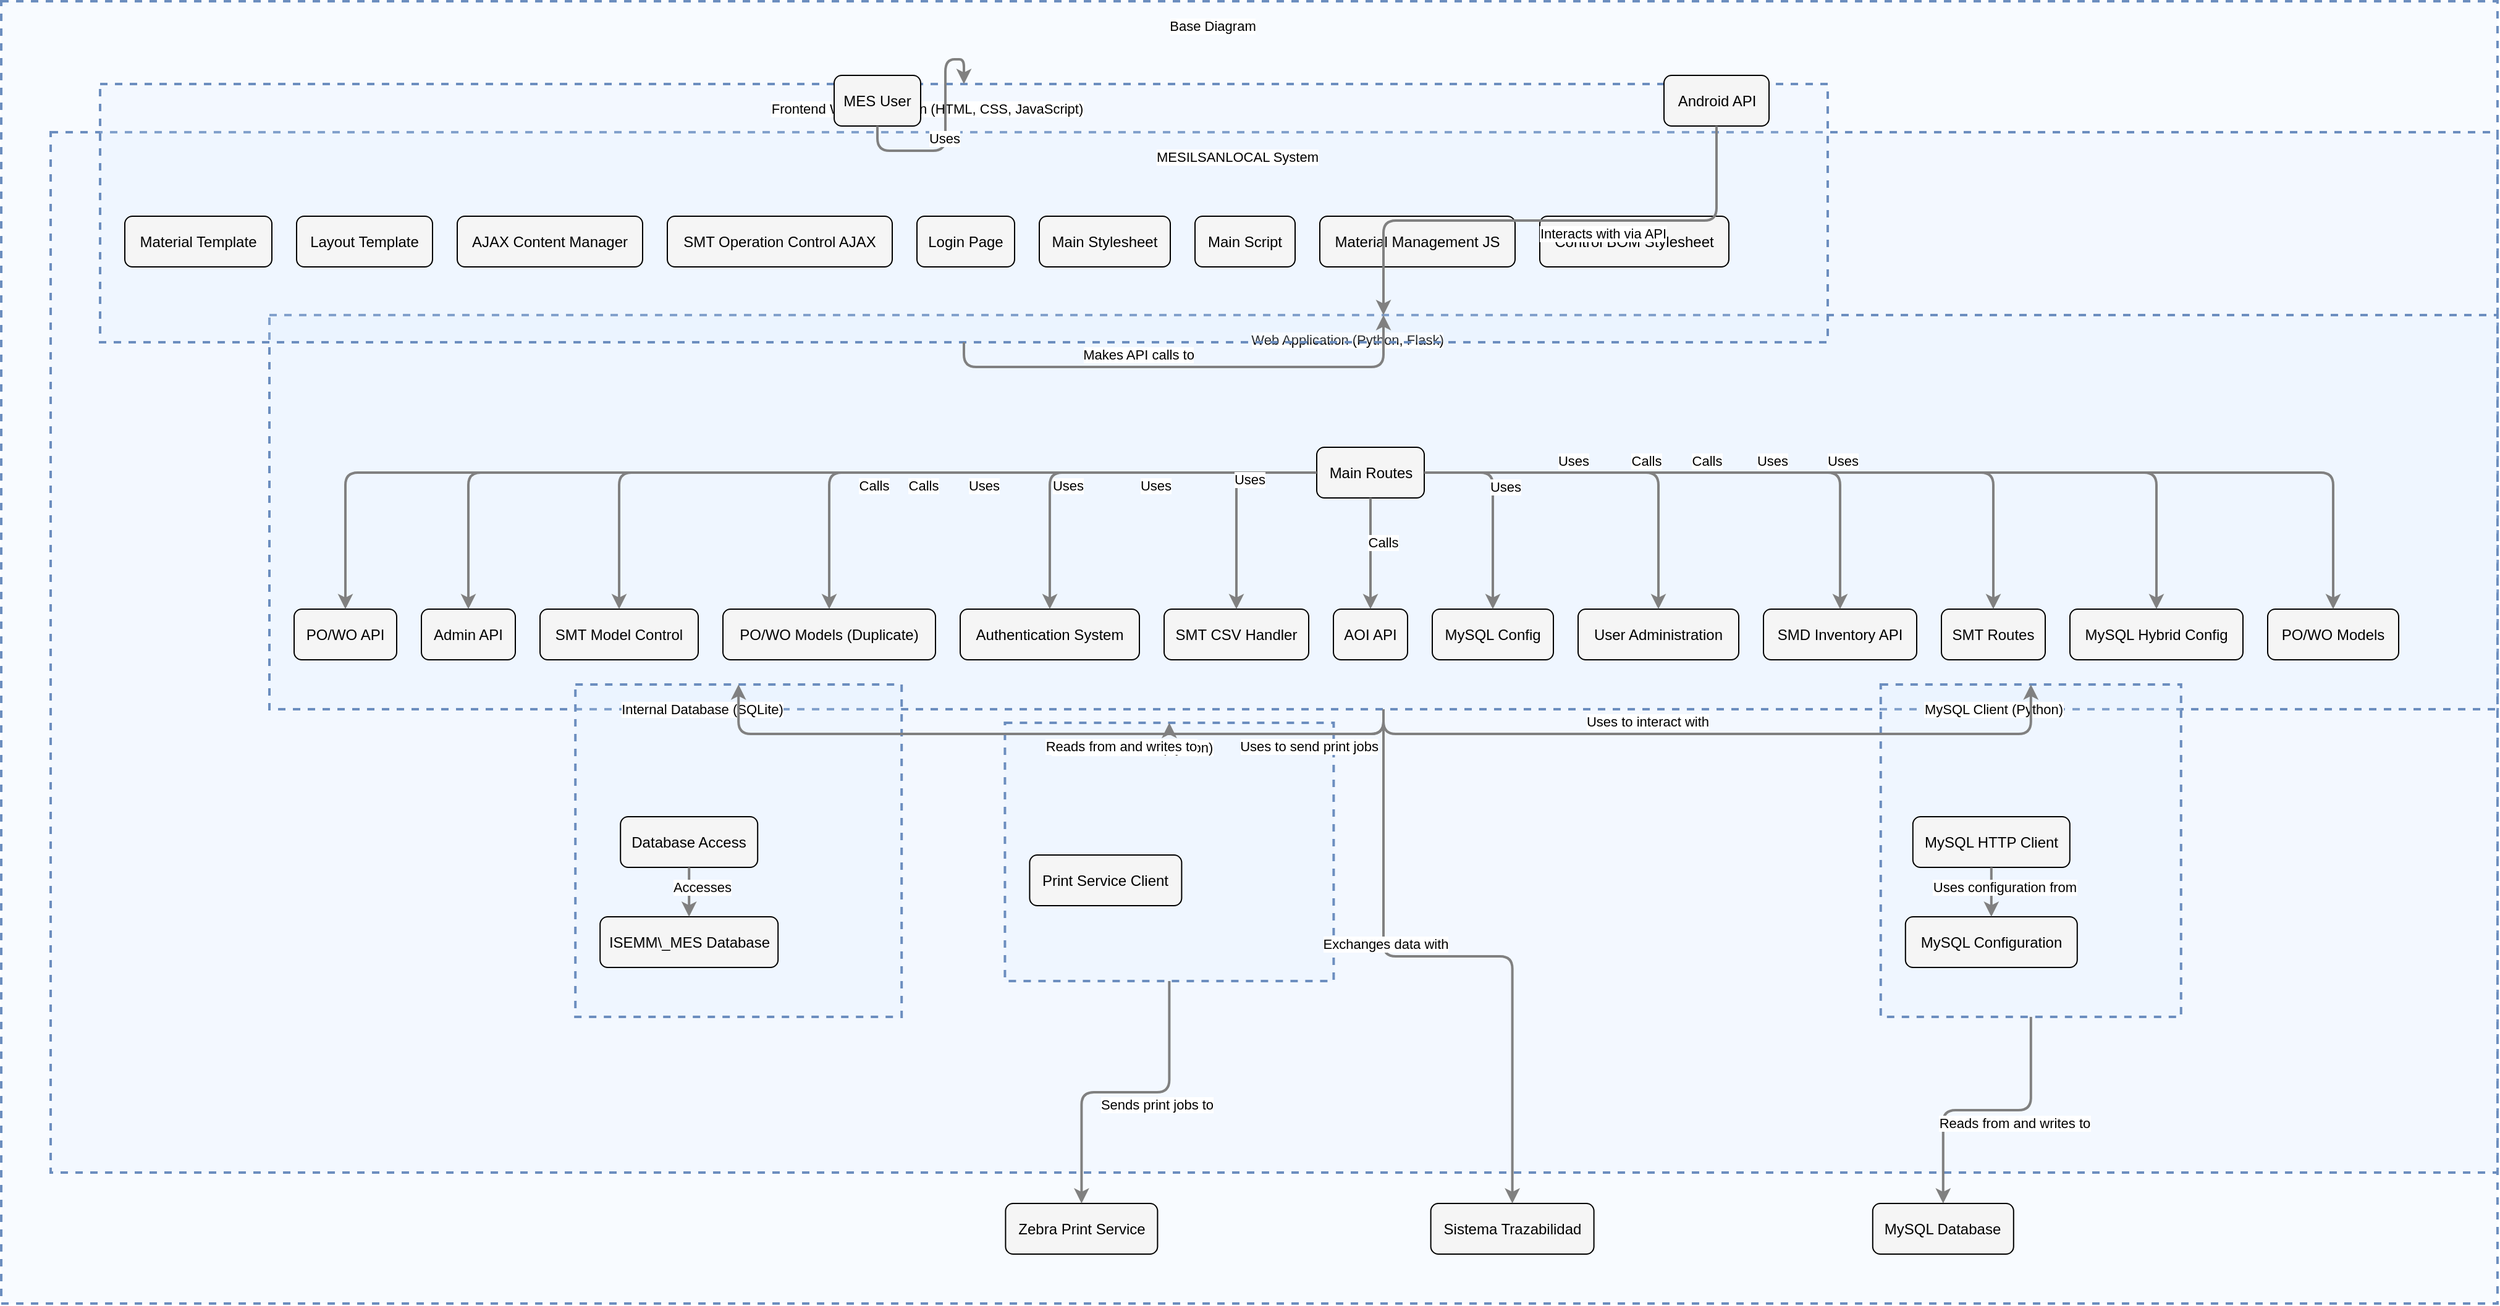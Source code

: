 <?xml version="1.0" encoding="UTF-8"?>
        <mxfile version="14.6.5" type="device">
          <diagram id="codeviz-diagram" name="System Diagram">
            <mxGraphModel dx="1000" dy="1000" grid="1" gridSize="10" guides="1" tooltips="1" connect="1" arrows="1" fold="1" page="1" pageScale="1" pageWidth="1169" pageHeight="827" math="0" shadow="0">
              <root>
                <mxCell id="0"/>
                <mxCell id="1" parent="0"/>
                <mxCell id="webApp_boundary" value="" style="html=1;whiteSpace=wrap;container=1;fillColor=#dae8fc;strokeColor=#6c8ebf;dashed=1;fillOpacity=20;strokeWidth=2;containerType=none;recursiveResize=0;movable=1;resizable=1;autosize=0;dropTarget=0" vertex="1" parent="mesilsanlocal_boundary">
                  <mxGeometry x="177" y="148" width="1803" height="319" as="geometry"/>
                </mxCell>
                <mxCell id="webApp_boundary_label" value="Web Application (Python, Flask)" style="edgeLabel;html=1;align=center;verticalAlign=middle;resizable=0;labelBackgroundColor=white;spacing=5" vertex="1" parent="mesilsanlocal_boundary">
                  <mxGeometry x="185" y="156" width="1727" height="24" as="geometry"/>
                </mxCell>
<mxCell id="frontend_boundary" value="" style="html=1;whiteSpace=wrap;container=1;fillColor=#dae8fc;strokeColor=#6c8ebf;dashed=1;fillOpacity=20;strokeWidth=2;containerType=none;recursiveResize=0;movable=1;resizable=1;autosize=0;dropTarget=0" vertex="1" parent="mesilsanlocal_boundary">
                  <mxGeometry x="40" y="-39" width="1398" height="209" as="geometry"/>
                </mxCell>
                <mxCell id="frontend_boundary_label" value="Frontend Web Application (HTML, CSS, JavaScript)" style="edgeLabel;html=1;align=center;verticalAlign=middle;resizable=0;labelBackgroundColor=white;spacing=5" vertex="1" parent="mesilsanlocal_boundary">
                  <mxGeometry x="48" y="-31" width="1322" height="24" as="geometry"/>
                </mxCell>
<mxCell id="internalDb_boundary" value="" style="html=1;whiteSpace=wrap;container=1;fillColor=#dae8fc;strokeColor=#6c8ebf;dashed=1;fillOpacity=20;strokeWidth=2;containerType=none;recursiveResize=0;movable=1;resizable=1;autosize=0;dropTarget=0" vertex="1" parent="mesilsanlocal_boundary">
                  <mxGeometry x="424.6" y="447" width="264" height="269" as="geometry"/>
                </mxCell>
                <mxCell id="internalDb_boundary_label" value="Internal Database (SQLite)" style="edgeLabel;html=1;align=center;verticalAlign=middle;resizable=0;labelBackgroundColor=white;spacing=5" vertex="1" parent="mesilsanlocal_boundary">
                  <mxGeometry x="432.6" y="455" width="188" height="24" as="geometry"/>
                </mxCell>
<mxCell id="mysqlClient_boundary" value="" style="html=1;whiteSpace=wrap;container=1;fillColor=#dae8fc;strokeColor=#6c8ebf;dashed=1;fillOpacity=20;strokeWidth=2;containerType=none;recursiveResize=0;movable=1;resizable=1;autosize=0;dropTarget=0" vertex="1" parent="mesilsanlocal_boundary">
                  <mxGeometry x="1480.9" y="447" width="243" height="269" as="geometry"/>
                </mxCell>
                <mxCell id="mysqlClient_boundary_label" value="MySQL Client (Python)" style="edgeLabel;html=1;align=center;verticalAlign=middle;resizable=0;labelBackgroundColor=white;spacing=5" vertex="1" parent="mesilsanlocal_boundary">
                  <mxGeometry x="1488.9" y="455" width="167" height="24" as="geometry"/>
                </mxCell>
<mxCell id="zebraPrintClient_boundary" value="" style="html=1;whiteSpace=wrap;container=1;fillColor=#dae8fc;strokeColor=#6c8ebf;dashed=1;fillOpacity=20;strokeWidth=2;containerType=none;recursiveResize=0;movable=1;resizable=1;autosize=0;dropTarget=0" vertex="1" parent="mesilsanlocal_boundary">
                  <mxGeometry x="772.2" y="478" width="266" height="209" as="geometry"/>
                </mxCell>
                <mxCell id="zebraPrintClient_boundary_label" value="Zebra Print Client (Python)" style="edgeLabel;html=1;align=center;verticalAlign=middle;resizable=0;labelBackgroundColor=white;spacing=5" vertex="1" parent="mesilsanlocal_boundary">
                  <mxGeometry x="780.2" y="486" width="190" height="24" as="geometry"/>
                </mxCell>
<mxCell id="mesilsanlocal_boundary" value="" style="html=1;whiteSpace=wrap;container=1;fillColor=#dae8fc;strokeColor=#6c8ebf;dashed=1;fillOpacity=20;strokeWidth=2;containerType=none;recursiveResize=0;movable=1;resizable=1;autosize=0;dropTarget=0" vertex="1" parent="base-diagram-group">
                  <mxGeometry x="40" y="106" width="1980" height="842" as="geometry"/>
                </mxCell>
                <mxCell id="mesilsanlocal_boundary_label" value="MESILSANLOCAL System" style="edgeLabel;html=1;align=center;verticalAlign=middle;resizable=0;labelBackgroundColor=white;spacing=5" vertex="1" parent="base-diagram-group">
                  <mxGeometry x="48" y="114" width="1904" height="24" as="geometry"/>
                </mxCell>
<mxCell id="base-diagram-group" value="" style="html=1;whiteSpace=wrap;container=1;fillColor=#dae8fc;strokeColor=#6c8ebf;dashed=1;fillOpacity=20;strokeWidth=2;containerType=none;recursiveResize=0;movable=1;resizable=1;autosize=0;dropTarget=0" vertex="1" parent="1">
                  <mxGeometry x="20" y="0" width="2020" height="1054" as="geometry"/>
                </mxCell>
                <mxCell id="base-diagram-group_label" value="Base Diagram" style="edgeLabel;html=1;align=center;verticalAlign=middle;resizable=0;labelBackgroundColor=white;spacing=5" vertex="1" parent="1">
                  <mxGeometry x="28" y="8" width="1944" height="24" as="geometry"/>
                </mxCell>
                <mxCell id="user" value="MES User" style="rounded=1;whiteSpace=wrap;html=1;fillColor=#f5f5f5" vertex="1" parent="base-diagram-group">
                      <mxGeometry x="674" y="60" width="70" height="41" as="geometry"/>
                    </mxCell>
<mxCell id="zebraPrintService" value="Zebra Print Service" style="rounded=1;whiteSpace=wrap;html=1;fillColor=#f5f5f5" vertex="1" parent="base-diagram-group">
                      <mxGeometry x="812.7" y="973" width="123" height="41" as="geometry"/>
                    </mxCell>
<mxCell id="androidAPI" value="Android API" style="rounded=1;whiteSpace=wrap;html=1;fillColor=#f5f5f5" vertex="1" parent="base-diagram-group">
                      <mxGeometry x="1345.5" y="60" width="85" height="41" as="geometry"/>
                    </mxCell>
<mxCell id="mysqlDatabase" value="MySQL Database" style="rounded=1;whiteSpace=wrap;html=1;fillColor=#f5f5f5" vertex="1" parent="base-diagram-group">
                      <mxGeometry x="1514.4" y="973" width="114" height="41" as="geometry"/>
                    </mxCell>
<mxCell id="sistemaTrazabilidad" value="Sistema Trazabilidad" style="rounded=1;whiteSpace=wrap;html=1;fillColor=#f5f5f5" vertex="1" parent="base-diagram-group">
                      <mxGeometry x="1156.8" y="973" width="132" height="41" as="geometry"/>
                    </mxCell>
<mxCell id="routes" value="Main Routes" style="rounded=1;whiteSpace=wrap;html=1;fillColor=#f5f5f5" vertex="1" parent="webApp_boundary">
                      <mxGeometry x="847.5" y="107" width="87" height="41" as="geometry"/>
                    </mxCell>
<mxCell id="adminApi" value="Admin API" style="rounded=1;whiteSpace=wrap;html=1;fillColor=#f5f5f5" vertex="1" parent="webApp_boundary">
                      <mxGeometry x="123" y="238" width="76" height="41" as="geometry"/>
                    </mxCell>
<mxCell id="aoiApi" value="AOI API" style="rounded=1;whiteSpace=wrap;html=1;fillColor=#f5f5f5" vertex="1" parent="webApp_boundary">
                      <mxGeometry x="861" y="238" width="60" height="41" as="geometry"/>
                    </mxCell>
<mxCell id="poWoApi" value="PO/WO API" style="rounded=1;whiteSpace=wrap;html=1;fillColor=#f5f5f5" vertex="1" parent="webApp_boundary">
                      <mxGeometry x="20" y="238" width="83" height="41" as="geometry"/>
                    </mxCell>
<mxCell id="smdInventoryApi" value="SMD Inventory API" style="rounded=1;whiteSpace=wrap;html=1;fillColor=#f5f5f5" vertex="1" parent="webApp_boundary">
                      <mxGeometry x="1209" y="238" width="124" height="41" as="geometry"/>
                    </mxCell>
<mxCell id="smtRoutes" value="SMT Routes" style="rounded=1;whiteSpace=wrap;html=1;fillColor=#f5f5f5" vertex="1" parent="webApp_boundary">
                      <mxGeometry x="1353" y="238" width="84" height="41" as="geometry"/>
                    </mxCell>
<mxCell id="controlModelosSmt" value="SMT Model Control" style="rounded=1;whiteSpace=wrap;html=1;fillColor=#f5f5f5" vertex="1" parent="webApp_boundary">
                      <mxGeometry x="219" y="238" width="128" height="41" as="geometry"/>
                    </mxCell>
<mxCell id="authSystem" value="Authentication System" style="rounded=1;whiteSpace=wrap;html=1;fillColor=#f5f5f5" vertex="1" parent="webApp_boundary">
                      <mxGeometry x="559" y="238" width="145" height="41" as="geometry"/>
                    </mxCell>
<mxCell id="userAdmin" value="User Administration" style="rounded=1;whiteSpace=wrap;html=1;fillColor=#f5f5f5" vertex="1" parent="webApp_boundary">
                      <mxGeometry x="1059" y="238" width="130" height="41" as="geometry"/>
                    </mxCell>
<mxCell id="configMysqlHybrid" value="MySQL Hybrid Config" style="rounded=1;whiteSpace=wrap;html=1;fillColor=#f5f5f5" vertex="1" parent="webApp_boundary">
                      <mxGeometry x="1457" y="238" width="140" height="41" as="geometry"/>
                    </mxCell>
<mxCell id="configMysql" value="MySQL Config" style="rounded=1;whiteSpace=wrap;html=1;fillColor=#f5f5f5" vertex="1" parent="webApp_boundary">
                      <mxGeometry x="941" y="238" width="98" height="41" as="geometry"/>
                    </mxCell>
<mxCell id="modelsPoWo" value="PO/WO Models" style="rounded=1;whiteSpace=wrap;html=1;fillColor=#f5f5f5" vertex="1" parent="webApp_boundary">
                      <mxGeometry x="1617" y="238" width="106" height="41" as="geometry"/>
                    </mxCell>
<mxCell id="poWoModels" value="PO/WO Models (Duplicate)" style="rounded=1;whiteSpace=wrap;html=1;fillColor=#f5f5f5" vertex="1" parent="webApp_boundary">
                      <mxGeometry x="367" y="238" width="172" height="41" as="geometry"/>
                    </mxCell>
<mxCell id="smtCsvHandler" value="SMT CSV Handler" style="rounded=1;whiteSpace=wrap;html=1;fillColor=#f5f5f5" vertex="1" parent="webApp_boundary">
                      <mxGeometry x="724" y="238" width="117" height="41" as="geometry"/>
                    </mxCell>
<mxCell id="layoutHtml" value="Layout Template" style="rounded=1;whiteSpace=wrap;html=1;fillColor=#f5f5f5" vertex="1" parent="frontend_boundary">
                      <mxGeometry x="159" y="107" width="110" height="41" as="geometry"/>
                    </mxCell>
<mxCell id="loginHtml" value="Login Page" style="rounded=1;whiteSpace=wrap;html=1;fillColor=#f5f5f5" vertex="1" parent="frontend_boundary">
                      <mxGeometry x="661" y="107" width="79" height="41" as="geometry"/>
                    </mxCell>
<mxCell id="materialTemplate" value="Material Template" style="rounded=1;whiteSpace=wrap;html=1;fillColor=#f5f5f5" vertex="1" parent="frontend_boundary">
                      <mxGeometry x="20" y="107" width="119" height="41" as="geometry"/>
                    </mxCell>
<mxCell id="scriptMainJs" value="Main Script" style="rounded=1;whiteSpace=wrap;html=1;fillColor=#f5f5f5" vertex="1" parent="frontend_boundary">
                      <mxGeometry x="886" y="107" width="81" height="41" as="geometry"/>
                    </mxCell>
<mxCell id="materialManagementJs" value="Material Management JS" style="rounded=1;whiteSpace=wrap;html=1;fillColor=#f5f5f5" vertex="1" parent="frontend_boundary">
                      <mxGeometry x="987" y="107" width="158" height="41" as="geometry"/>
                    </mxCell>
<mxCell id="ajaxContentManagerJs" value="AJAX Content Manager" style="rounded=1;whiteSpace=wrap;html=1;fillColor=#f5f5f5" vertex="1" parent="frontend_boundary">
                      <mxGeometry x="289" y="107" width="150" height="41" as="geometry"/>
                    </mxCell>
<mxCell id="controlOperacionSmtAjax" value="SMT Operation Control AJAX" style="rounded=1;whiteSpace=wrap;html=1;fillColor=#f5f5f5" vertex="1" parent="frontend_boundary">
                      <mxGeometry x="459" y="107" width="182" height="41" as="geometry"/>
                    </mxCell>
<mxCell id="styleCss" value="Main Stylesheet" style="rounded=1;whiteSpace=wrap;html=1;fillColor=#f5f5f5" vertex="1" parent="frontend_boundary">
                      <mxGeometry x="760" y="107" width="106" height="41" as="geometry"/>
                    </mxCell>
<mxCell id="controlBomCss" value="Control BOM Stylesheet" style="rounded=1;whiteSpace=wrap;html=1;fillColor=#f5f5f5" vertex="1" parent="frontend_boundary">
                      <mxGeometry x="1165" y="107" width="153" height="41" as="geometry"/>
                    </mxCell>
<mxCell id="isemmMesDb" value="ISEMM\_MES Database" style="rounded=1;whiteSpace=wrap;html=1;fillColor=#f5f5f5" vertex="1" parent="internalDb_boundary">
                      <mxGeometry x="20" y="188" width="144" height="41" as="geometry"/>
                    </mxCell>
<mxCell id="dbPy" value="Database Access" style="rounded=1;whiteSpace=wrap;html=1;fillColor=#f5f5f5" vertex="1" parent="internalDb_boundary">
                      <mxGeometry x="36.5" y="107" width="111" height="41" as="geometry"/>
                    </mxCell>
<mxCell id="mysqlHttpClient" value="MySQL HTTP Client" style="rounded=1;whiteSpace=wrap;html=1;fillColor=#f5f5f5" vertex="1" parent="mysqlClient_boundary">
                      <mxGeometry x="26" y="107" width="127" height="41" as="geometry"/>
                    </mxCell>
<mxCell id="configMysqlClient" value="MySQL Configuration" style="rounded=1;whiteSpace=wrap;html=1;fillColor=#f5f5f5" vertex="1" parent="mysqlClient_boundary">
                      <mxGeometry x="20" y="188" width="139" height="41" as="geometry"/>
                    </mxCell>
<mxCell id="printServiceClient" value="Print Service Client" style="rounded=1;whiteSpace=wrap;html=1;fillColor=#f5f5f5" vertex="1" parent="zebraPrintClient_boundary">
                      <mxGeometry x="20" y="107" width="123" height="41" as="geometry"/>
                    </mxCell>
                <mxCell id="edge-e-user-frontend_boundary" style="edgeStyle=orthogonalEdgeStyle;rounded=1;orthogonalLoop=1;jettySize=auto;html=1;strokeColor=#808080;strokeWidth=2;jumpStyle=arc;jumpSize=10;spacing=15;labelBackgroundColor=white;labelBorderColor=none" edge="1" parent="1" source="user" target="frontend_boundary">
                    <mxGeometry relative="1" as="geometry"/>
                  </mxCell>
                  <mxCell id="edge-e-user-frontend_boundary_label" value="Uses" style="edgeLabel;html=1;align=center;verticalAlign=middle;resizable=0;points=[];" vertex="1" connectable="0" parent="edge-e-user-frontend_boundary">
                    <mxGeometry x="-0.2" y="10" relative="1" as="geometry">
                      <mxPoint as="offset"/>
                    </mxGeometry>
                  </mxCell>
<mxCell id="edge-e-frontend_boundary-webApp_boundary" style="edgeStyle=orthogonalEdgeStyle;rounded=1;orthogonalLoop=1;jettySize=auto;html=1;strokeColor=#808080;strokeWidth=2;jumpStyle=arc;jumpSize=10;spacing=15;labelBackgroundColor=white;labelBorderColor=none" edge="1" parent="1" source="frontend_boundary" target="webApp_boundary">
                    <mxGeometry relative="1" as="geometry"/>
                  </mxCell>
                  <mxCell id="edge-e-frontend_boundary-webApp_boundary_label" value="Makes API calls to" style="edgeLabel;html=1;align=center;verticalAlign=middle;resizable=0;points=[];" vertex="1" connectable="0" parent="edge-e-frontend_boundary-webApp_boundary">
                    <mxGeometry x="-0.2" y="10" relative="1" as="geometry">
                      <mxPoint as="offset"/>
                    </mxGeometry>
                  </mxCell>
<mxCell id="edge-e-webApp_boundary-internalDb_boundary" style="edgeStyle=orthogonalEdgeStyle;rounded=1;orthogonalLoop=1;jettySize=auto;html=1;strokeColor=#808080;strokeWidth=2;jumpStyle=arc;jumpSize=10;spacing=15;labelBackgroundColor=white;labelBorderColor=none" edge="1" parent="1" source="webApp_boundary" target="internalDb_boundary">
                    <mxGeometry relative="1" as="geometry"/>
                  </mxCell>
                  <mxCell id="edge-e-webApp_boundary-internalDb_boundary_label" value="Reads from and writes to" style="edgeLabel;html=1;align=center;verticalAlign=middle;resizable=0;points=[];" vertex="1" connectable="0" parent="edge-e-webApp_boundary-internalDb_boundary">
                    <mxGeometry x="-0.2" y="10" relative="1" as="geometry">
                      <mxPoint as="offset"/>
                    </mxGeometry>
                  </mxCell>
<mxCell id="edge-e-webApp_boundary-mysqlClient_boundary" style="edgeStyle=orthogonalEdgeStyle;rounded=1;orthogonalLoop=1;jettySize=auto;html=1;strokeColor=#808080;strokeWidth=2;jumpStyle=arc;jumpSize=10;spacing=15;labelBackgroundColor=white;labelBorderColor=none" edge="1" parent="1" source="webApp_boundary" target="mysqlClient_boundary">
                    <mxGeometry relative="1" as="geometry"/>
                  </mxCell>
                  <mxCell id="edge-e-webApp_boundary-mysqlClient_boundary_label" value="Uses to interact with" style="edgeLabel;html=1;align=center;verticalAlign=middle;resizable=0;points=[];" vertex="1" connectable="0" parent="edge-e-webApp_boundary-mysqlClient_boundary">
                    <mxGeometry x="-0.2" y="10" relative="1" as="geometry">
                      <mxPoint as="offset"/>
                    </mxGeometry>
                  </mxCell>
<mxCell id="edge-e-mysqlClient_boundary-mysqlDatabase" style="edgeStyle=orthogonalEdgeStyle;rounded=1;orthogonalLoop=1;jettySize=auto;html=1;strokeColor=#808080;strokeWidth=2;jumpStyle=arc;jumpSize=10;spacing=15;labelBackgroundColor=white;labelBorderColor=none" edge="1" parent="1" source="mysqlClient_boundary" target="mysqlDatabase">
                    <mxGeometry relative="1" as="geometry"/>
                  </mxCell>
                  <mxCell id="edge-e-mysqlClient_boundary-mysqlDatabase_label" value="Reads from and writes to" style="edgeLabel;html=1;align=center;verticalAlign=middle;resizable=0;points=[];" vertex="1" connectable="0" parent="edge-e-mysqlClient_boundary-mysqlDatabase">
                    <mxGeometry x="-0.2" y="10" relative="1" as="geometry">
                      <mxPoint as="offset"/>
                    </mxGeometry>
                  </mxCell>
<mxCell id="edge-e-webApp_boundary-zebraPrintClient_boundary" style="edgeStyle=orthogonalEdgeStyle;rounded=1;orthogonalLoop=1;jettySize=auto;html=1;strokeColor=#808080;strokeWidth=2;jumpStyle=arc;jumpSize=10;spacing=15;labelBackgroundColor=white;labelBorderColor=none" edge="1" parent="1" source="webApp_boundary" target="zebraPrintClient_boundary">
                    <mxGeometry relative="1" as="geometry"/>
                  </mxCell>
                  <mxCell id="edge-e-webApp_boundary-zebraPrintClient_boundary_label" value="Uses to send print jobs" style="edgeLabel;html=1;align=center;verticalAlign=middle;resizable=0;points=[];" vertex="1" connectable="0" parent="edge-e-webApp_boundary-zebraPrintClient_boundary">
                    <mxGeometry x="-0.2" y="10" relative="1" as="geometry">
                      <mxPoint as="offset"/>
                    </mxGeometry>
                  </mxCell>
<mxCell id="edge-e-zebraPrintClient_boundary-zebraPrintService" style="edgeStyle=orthogonalEdgeStyle;rounded=1;orthogonalLoop=1;jettySize=auto;html=1;strokeColor=#808080;strokeWidth=2;jumpStyle=arc;jumpSize=10;spacing=15;labelBackgroundColor=white;labelBorderColor=none" edge="1" parent="1" source="zebraPrintClient_boundary" target="zebraPrintService">
                    <mxGeometry relative="1" as="geometry"/>
                  </mxCell>
                  <mxCell id="edge-e-zebraPrintClient_boundary-zebraPrintService_label" value="Sends print jobs to" style="edgeLabel;html=1;align=center;verticalAlign=middle;resizable=0;points=[];" vertex="1" connectable="0" parent="edge-e-zebraPrintClient_boundary-zebraPrintService">
                    <mxGeometry x="-0.2" y="10" relative="1" as="geometry">
                      <mxPoint as="offset"/>
                    </mxGeometry>
                  </mxCell>
<mxCell id="edge-e-androidAPI-webApp_boundary" style="edgeStyle=orthogonalEdgeStyle;rounded=1;orthogonalLoop=1;jettySize=auto;html=1;strokeColor=#808080;strokeWidth=2;jumpStyle=arc;jumpSize=10;spacing=15;labelBackgroundColor=white;labelBorderColor=none" edge="1" parent="1" source="androidAPI" target="webApp_boundary">
                    <mxGeometry relative="1" as="geometry"/>
                  </mxCell>
                  <mxCell id="edge-e-androidAPI-webApp_boundary_label" value="Interacts with via API" style="edgeLabel;html=1;align=center;verticalAlign=middle;resizable=0;points=[];" vertex="1" connectable="0" parent="edge-e-androidAPI-webApp_boundary">
                    <mxGeometry x="-0.2" y="10" relative="1" as="geometry">
                      <mxPoint as="offset"/>
                    </mxGeometry>
                  </mxCell>
<mxCell id="edge-e-webApp_boundary-sistemaTrazabilidad" style="edgeStyle=orthogonalEdgeStyle;rounded=1;orthogonalLoop=1;jettySize=auto;html=1;strokeColor=#808080;strokeWidth=2;jumpStyle=arc;jumpSize=10;spacing=15;labelBackgroundColor=white;labelBorderColor=none" edge="1" parent="1" source="webApp_boundary" target="sistemaTrazabilidad">
                    <mxGeometry relative="1" as="geometry"/>
                  </mxCell>
                  <mxCell id="edge-e-webApp_boundary-sistemaTrazabilidad_label" value="Exchanges data with" style="edgeLabel;html=1;align=center;verticalAlign=middle;resizable=0;points=[];" vertex="1" connectable="0" parent="edge-e-webApp_boundary-sistemaTrazabilidad">
                    <mxGeometry x="-0.2" y="10" relative="1" as="geometry">
                      <mxPoint as="offset"/>
                    </mxGeometry>
                  </mxCell>
<mxCell id="edge-e-routes-adminApi" style="edgeStyle=orthogonalEdgeStyle;rounded=1;orthogonalLoop=1;jettySize=auto;html=1;strokeColor=#808080;strokeWidth=2;jumpStyle=arc;jumpSize=10;spacing=15;labelBackgroundColor=white;labelBorderColor=none" edge="1" parent="1" source="routes" target="adminApi">
                    <mxGeometry relative="1" as="geometry"/>
                  </mxCell>
                  <mxCell id="edge-e-routes-adminApi_label" value="Calls" style="edgeLabel;html=1;align=center;verticalAlign=middle;resizable=0;points=[];" vertex="1" connectable="0" parent="edge-e-routes-adminApi">
                    <mxGeometry x="-0.2" y="10" relative="1" as="geometry">
                      <mxPoint as="offset"/>
                    </mxGeometry>
                  </mxCell>
<mxCell id="edge-e-routes-aoiApi" style="edgeStyle=orthogonalEdgeStyle;rounded=1;orthogonalLoop=1;jettySize=auto;html=1;strokeColor=#808080;strokeWidth=2;jumpStyle=arc;jumpSize=10;spacing=15;labelBackgroundColor=white;labelBorderColor=none" edge="1" parent="1" source="routes" target="aoiApi">
                    <mxGeometry relative="1" as="geometry"/>
                  </mxCell>
                  <mxCell id="edge-e-routes-aoiApi_label" value="Calls" style="edgeLabel;html=1;align=center;verticalAlign=middle;resizable=0;points=[];" vertex="1" connectable="0" parent="edge-e-routes-aoiApi">
                    <mxGeometry x="-0.2" y="10" relative="1" as="geometry">
                      <mxPoint as="offset"/>
                    </mxGeometry>
                  </mxCell>
<mxCell id="edge-e-routes-poWoApi" style="edgeStyle=orthogonalEdgeStyle;rounded=1;orthogonalLoop=1;jettySize=auto;html=1;strokeColor=#808080;strokeWidth=2;jumpStyle=arc;jumpSize=10;spacing=15;labelBackgroundColor=white;labelBorderColor=none" edge="1" parent="1" source="routes" target="poWoApi">
                    <mxGeometry relative="1" as="geometry"/>
                  </mxCell>
                  <mxCell id="edge-e-routes-poWoApi_label" value="Calls" style="edgeLabel;html=1;align=center;verticalAlign=middle;resizable=0;points=[];" vertex="1" connectable="0" parent="edge-e-routes-poWoApi">
                    <mxGeometry x="-0.2" y="10" relative="1" as="geometry">
                      <mxPoint as="offset"/>
                    </mxGeometry>
                  </mxCell>
<mxCell id="edge-e-routes-smdInventoryApi" style="edgeStyle=orthogonalEdgeStyle;rounded=1;orthogonalLoop=1;jettySize=auto;html=1;strokeColor=#808080;strokeWidth=2;jumpStyle=arc;jumpSize=10;spacing=15;labelBackgroundColor=white;labelBorderColor=none" edge="1" parent="1" source="routes" target="smdInventoryApi">
                    <mxGeometry relative="1" as="geometry"/>
                  </mxCell>
                  <mxCell id="edge-e-routes-smdInventoryApi_label" value="Calls" style="edgeLabel;html=1;align=center;verticalAlign=middle;resizable=0;points=[];" vertex="1" connectable="0" parent="edge-e-routes-smdInventoryApi">
                    <mxGeometry x="-0.2" y="10" relative="1" as="geometry">
                      <mxPoint as="offset"/>
                    </mxGeometry>
                  </mxCell>
<mxCell id="edge-e-routes-smtRoutes" style="edgeStyle=orthogonalEdgeStyle;rounded=1;orthogonalLoop=1;jettySize=auto;html=1;strokeColor=#808080;strokeWidth=2;jumpStyle=arc;jumpSize=10;spacing=15;labelBackgroundColor=white;labelBorderColor=none" edge="1" parent="1" source="routes" target="smtRoutes">
                    <mxGeometry relative="1" as="geometry"/>
                  </mxCell>
                  <mxCell id="edge-e-routes-smtRoutes_label" value="Calls" style="edgeLabel;html=1;align=center;verticalAlign=middle;resizable=0;points=[];" vertex="1" connectable="0" parent="edge-e-routes-smtRoutes">
                    <mxGeometry x="-0.2" y="10" relative="1" as="geometry">
                      <mxPoint as="offset"/>
                    </mxGeometry>
                  </mxCell>
<mxCell id="edge-e-routes-controlModelosSmt" style="edgeStyle=orthogonalEdgeStyle;rounded=1;orthogonalLoop=1;jettySize=auto;html=1;strokeColor=#808080;strokeWidth=2;jumpStyle=arc;jumpSize=10;spacing=15;labelBackgroundColor=white;labelBorderColor=none" edge="1" parent="1" source="routes" target="controlModelosSmt">
                    <mxGeometry relative="1" as="geometry"/>
                  </mxCell>
                  <mxCell id="edge-e-routes-controlModelosSmt_label" value="Uses" style="edgeLabel;html=1;align=center;verticalAlign=middle;resizable=0;points=[];" vertex="1" connectable="0" parent="edge-e-routes-controlModelosSmt">
                    <mxGeometry x="-0.2" y="10" relative="1" as="geometry">
                      <mxPoint as="offset"/>
                    </mxGeometry>
                  </mxCell>
<mxCell id="edge-e-routes-authSystem" style="edgeStyle=orthogonalEdgeStyle;rounded=1;orthogonalLoop=1;jettySize=auto;html=1;strokeColor=#808080;strokeWidth=2;jumpStyle=arc;jumpSize=10;spacing=15;labelBackgroundColor=white;labelBorderColor=none" edge="1" parent="1" source="routes" target="authSystem">
                    <mxGeometry relative="1" as="geometry"/>
                  </mxCell>
                  <mxCell id="edge-e-routes-authSystem_label" value="Uses" style="edgeLabel;html=1;align=center;verticalAlign=middle;resizable=0;points=[];" vertex="1" connectable="0" parent="edge-e-routes-authSystem">
                    <mxGeometry x="-0.2" y="10" relative="1" as="geometry">
                      <mxPoint as="offset"/>
                    </mxGeometry>
                  </mxCell>
<mxCell id="edge-e-routes-userAdmin" style="edgeStyle=orthogonalEdgeStyle;rounded=1;orthogonalLoop=1;jettySize=auto;html=1;strokeColor=#808080;strokeWidth=2;jumpStyle=arc;jumpSize=10;spacing=15;labelBackgroundColor=white;labelBorderColor=none" edge="1" parent="1" source="routes" target="userAdmin">
                    <mxGeometry relative="1" as="geometry"/>
                  </mxCell>
                  <mxCell id="edge-e-routes-userAdmin_label" value="Uses" style="edgeLabel;html=1;align=center;verticalAlign=middle;resizable=0;points=[];" vertex="1" connectable="0" parent="edge-e-routes-userAdmin">
                    <mxGeometry x="-0.2" y="10" relative="1" as="geometry">
                      <mxPoint as="offset"/>
                    </mxGeometry>
                  </mxCell>
<mxCell id="edge-e-routes-configMysqlHybrid" style="edgeStyle=orthogonalEdgeStyle;rounded=1;orthogonalLoop=1;jettySize=auto;html=1;strokeColor=#808080;strokeWidth=2;jumpStyle=arc;jumpSize=10;spacing=15;labelBackgroundColor=white;labelBorderColor=none" edge="1" parent="1" source="routes" target="configMysqlHybrid">
                    <mxGeometry relative="1" as="geometry"/>
                  </mxCell>
                  <mxCell id="edge-e-routes-configMysqlHybrid_label" value="Uses" style="edgeLabel;html=1;align=center;verticalAlign=middle;resizable=0;points=[];" vertex="1" connectable="0" parent="edge-e-routes-configMysqlHybrid">
                    <mxGeometry x="-0.2" y="10" relative="1" as="geometry">
                      <mxPoint as="offset"/>
                    </mxGeometry>
                  </mxCell>
<mxCell id="edge-e-routes-configMysql" style="edgeStyle=orthogonalEdgeStyle;rounded=1;orthogonalLoop=1;jettySize=auto;html=1;strokeColor=#808080;strokeWidth=2;jumpStyle=arc;jumpSize=10;spacing=15;labelBackgroundColor=white;labelBorderColor=none" edge="1" parent="1" source="routes" target="configMysql">
                    <mxGeometry relative="1" as="geometry"/>
                  </mxCell>
                  <mxCell id="edge-e-routes-configMysql_label" value="Uses" style="edgeLabel;html=1;align=center;verticalAlign=middle;resizable=0;points=[];" vertex="1" connectable="0" parent="edge-e-routes-configMysql">
                    <mxGeometry x="-0.2" y="10" relative="1" as="geometry">
                      <mxPoint as="offset"/>
                    </mxGeometry>
                  </mxCell>
<mxCell id="edge-e-routes-modelsPoWo" style="edgeStyle=orthogonalEdgeStyle;rounded=1;orthogonalLoop=1;jettySize=auto;html=1;strokeColor=#808080;strokeWidth=2;jumpStyle=arc;jumpSize=10;spacing=15;labelBackgroundColor=white;labelBorderColor=none" edge="1" parent="1" source="routes" target="modelsPoWo">
                    <mxGeometry relative="1" as="geometry"/>
                  </mxCell>
                  <mxCell id="edge-e-routes-modelsPoWo_label" value="Uses" style="edgeLabel;html=1;align=center;verticalAlign=middle;resizable=0;points=[];" vertex="1" connectable="0" parent="edge-e-routes-modelsPoWo">
                    <mxGeometry x="-0.2" y="10" relative="1" as="geometry">
                      <mxPoint as="offset"/>
                    </mxGeometry>
                  </mxCell>
<mxCell id="edge-e-routes-poWoModels" style="edgeStyle=orthogonalEdgeStyle;rounded=1;orthogonalLoop=1;jettySize=auto;html=1;strokeColor=#808080;strokeWidth=2;jumpStyle=arc;jumpSize=10;spacing=15;labelBackgroundColor=white;labelBorderColor=none" edge="1" parent="1" source="routes" target="poWoModels">
                    <mxGeometry relative="1" as="geometry"/>
                  </mxCell>
                  <mxCell id="edge-e-routes-poWoModels_label" value="Uses" style="edgeLabel;html=1;align=center;verticalAlign=middle;resizable=0;points=[];" vertex="1" connectable="0" parent="edge-e-routes-poWoModels">
                    <mxGeometry x="-0.2" y="10" relative="1" as="geometry">
                      <mxPoint as="offset"/>
                    </mxGeometry>
                  </mxCell>
<mxCell id="edge-e-routes-smtCsvHandler" style="edgeStyle=orthogonalEdgeStyle;rounded=1;orthogonalLoop=1;jettySize=auto;html=1;strokeColor=#808080;strokeWidth=2;jumpStyle=arc;jumpSize=10;spacing=15;labelBackgroundColor=white;labelBorderColor=none" edge="1" parent="1" source="routes" target="smtCsvHandler">
                    <mxGeometry relative="1" as="geometry"/>
                  </mxCell>
                  <mxCell id="edge-e-routes-smtCsvHandler_label" value="Uses" style="edgeLabel;html=1;align=center;verticalAlign=middle;resizable=0;points=[];" vertex="1" connectable="0" parent="edge-e-routes-smtCsvHandler">
                    <mxGeometry x="-0.2" y="10" relative="1" as="geometry">
                      <mxPoint as="offset"/>
                    </mxGeometry>
                  </mxCell>
<mxCell id="edge-e-dbPy-isemmMesDb" style="edgeStyle=orthogonalEdgeStyle;rounded=1;orthogonalLoop=1;jettySize=auto;html=1;strokeColor=#808080;strokeWidth=2;jumpStyle=arc;jumpSize=10;spacing=15;labelBackgroundColor=white;labelBorderColor=none" edge="1" parent="1" source="dbPy" target="isemmMesDb">
                    <mxGeometry relative="1" as="geometry"/>
                  </mxCell>
                  <mxCell id="edge-e-dbPy-isemmMesDb_label" value="Accesses" style="edgeLabel;html=1;align=center;verticalAlign=middle;resizable=0;points=[];" vertex="1" connectable="0" parent="edge-e-dbPy-isemmMesDb">
                    <mxGeometry x="-0.2" y="10" relative="1" as="geometry">
                      <mxPoint as="offset"/>
                    </mxGeometry>
                  </mxCell>
<mxCell id="edge-e-mysqlHttpClient-configMysqlClient" style="edgeStyle=orthogonalEdgeStyle;rounded=1;orthogonalLoop=1;jettySize=auto;html=1;strokeColor=#808080;strokeWidth=2;jumpStyle=arc;jumpSize=10;spacing=15;labelBackgroundColor=white;labelBorderColor=none" edge="1" parent="1" source="mysqlHttpClient" target="configMysqlClient">
                    <mxGeometry relative="1" as="geometry"/>
                  </mxCell>
                  <mxCell id="edge-e-mysqlHttpClient-configMysqlClient_label" value="Uses configuration from" style="edgeLabel;html=1;align=center;verticalAlign=middle;resizable=0;points=[];" vertex="1" connectable="0" parent="edge-e-mysqlHttpClient-configMysqlClient">
                    <mxGeometry x="-0.2" y="10" relative="1" as="geometry">
                      <mxPoint as="offset"/>
                    </mxGeometry>
                  </mxCell>
              </root>
            </mxGraphModel>
          </diagram>
        </mxfile>